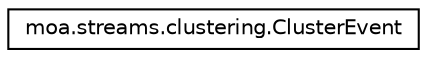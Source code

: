 digraph G
{
  edge [fontname="Helvetica",fontsize="10",labelfontname="Helvetica",labelfontsize="10"];
  node [fontname="Helvetica",fontsize="10",shape=record];
  rankdir=LR;
  Node1 [label="moa.streams.clustering.ClusterEvent",height=0.2,width=0.4,color="black", fillcolor="white", style="filled",URL="$classmoa_1_1streams_1_1clustering_1_1ClusterEvent.html"];
}
